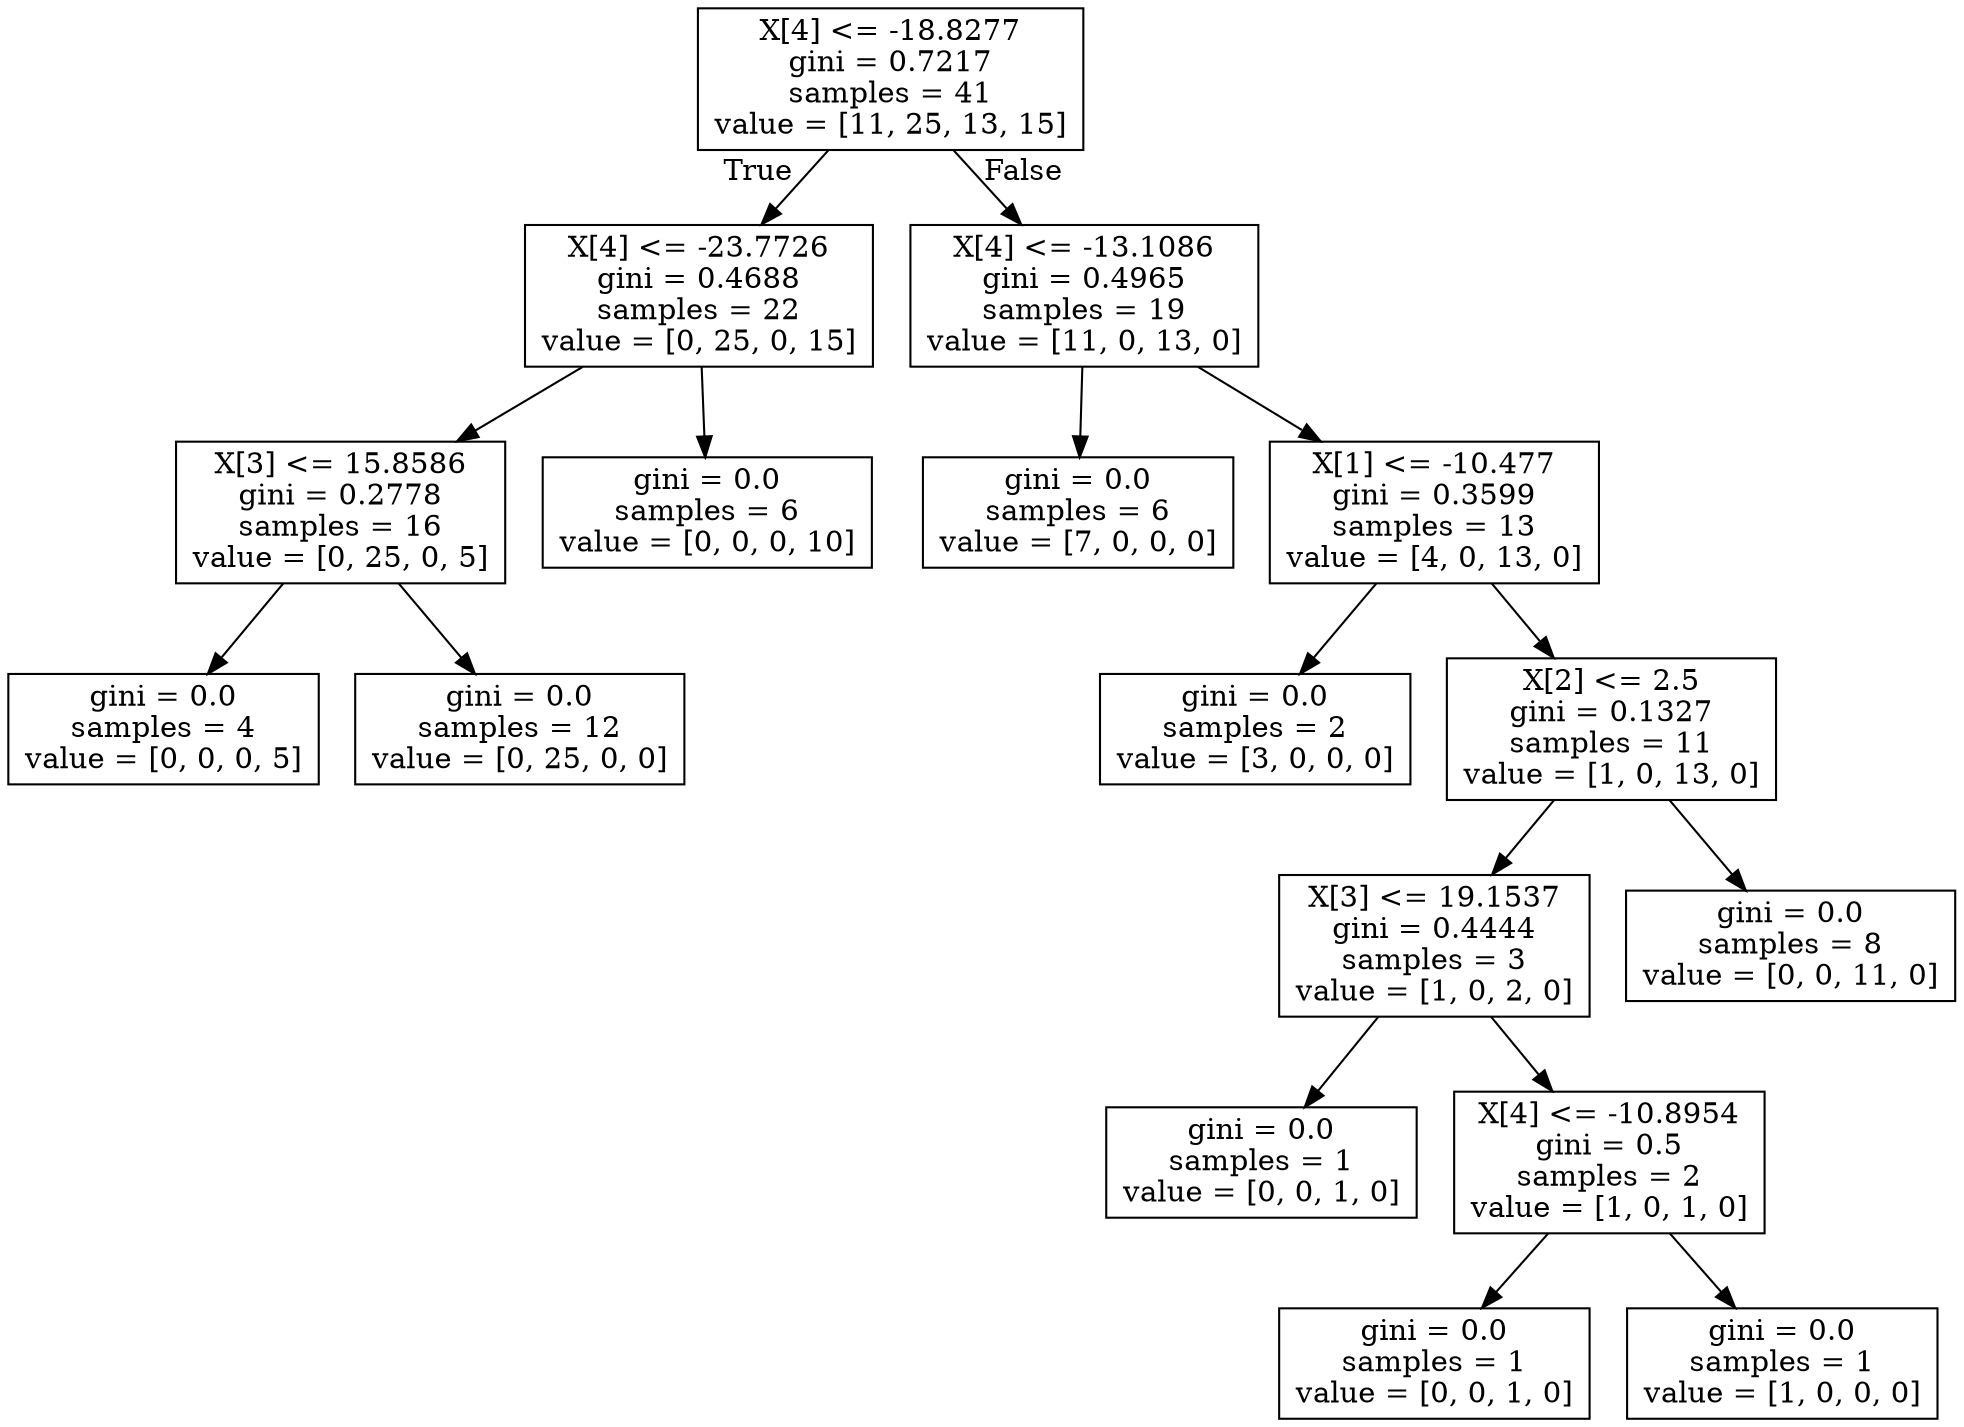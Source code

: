 digraph Tree {
node [shape=box] ;
0 [label="X[4] <= -18.8277\ngini = 0.7217\nsamples = 41\nvalue = [11, 25, 13, 15]"] ;
1 [label="X[4] <= -23.7726\ngini = 0.4688\nsamples = 22\nvalue = [0, 25, 0, 15]"] ;
0 -> 1 [labeldistance=2.5, labelangle=45, headlabel="True"] ;
2 [label="X[3] <= 15.8586\ngini = 0.2778\nsamples = 16\nvalue = [0, 25, 0, 5]"] ;
1 -> 2 ;
3 [label="gini = 0.0\nsamples = 4\nvalue = [0, 0, 0, 5]"] ;
2 -> 3 ;
4 [label="gini = 0.0\nsamples = 12\nvalue = [0, 25, 0, 0]"] ;
2 -> 4 ;
5 [label="gini = 0.0\nsamples = 6\nvalue = [0, 0, 0, 10]"] ;
1 -> 5 ;
6 [label="X[4] <= -13.1086\ngini = 0.4965\nsamples = 19\nvalue = [11, 0, 13, 0]"] ;
0 -> 6 [labeldistance=2.5, labelangle=-45, headlabel="False"] ;
7 [label="gini = 0.0\nsamples = 6\nvalue = [7, 0, 0, 0]"] ;
6 -> 7 ;
8 [label="X[1] <= -10.477\ngini = 0.3599\nsamples = 13\nvalue = [4, 0, 13, 0]"] ;
6 -> 8 ;
9 [label="gini = 0.0\nsamples = 2\nvalue = [3, 0, 0, 0]"] ;
8 -> 9 ;
10 [label="X[2] <= 2.5\ngini = 0.1327\nsamples = 11\nvalue = [1, 0, 13, 0]"] ;
8 -> 10 ;
11 [label="X[3] <= 19.1537\ngini = 0.4444\nsamples = 3\nvalue = [1, 0, 2, 0]"] ;
10 -> 11 ;
12 [label="gini = 0.0\nsamples = 1\nvalue = [0, 0, 1, 0]"] ;
11 -> 12 ;
13 [label="X[4] <= -10.8954\ngini = 0.5\nsamples = 2\nvalue = [1, 0, 1, 0]"] ;
11 -> 13 ;
14 [label="gini = 0.0\nsamples = 1\nvalue = [0, 0, 1, 0]"] ;
13 -> 14 ;
15 [label="gini = 0.0\nsamples = 1\nvalue = [1, 0, 0, 0]"] ;
13 -> 15 ;
16 [label="gini = 0.0\nsamples = 8\nvalue = [0, 0, 11, 0]"] ;
10 -> 16 ;
}